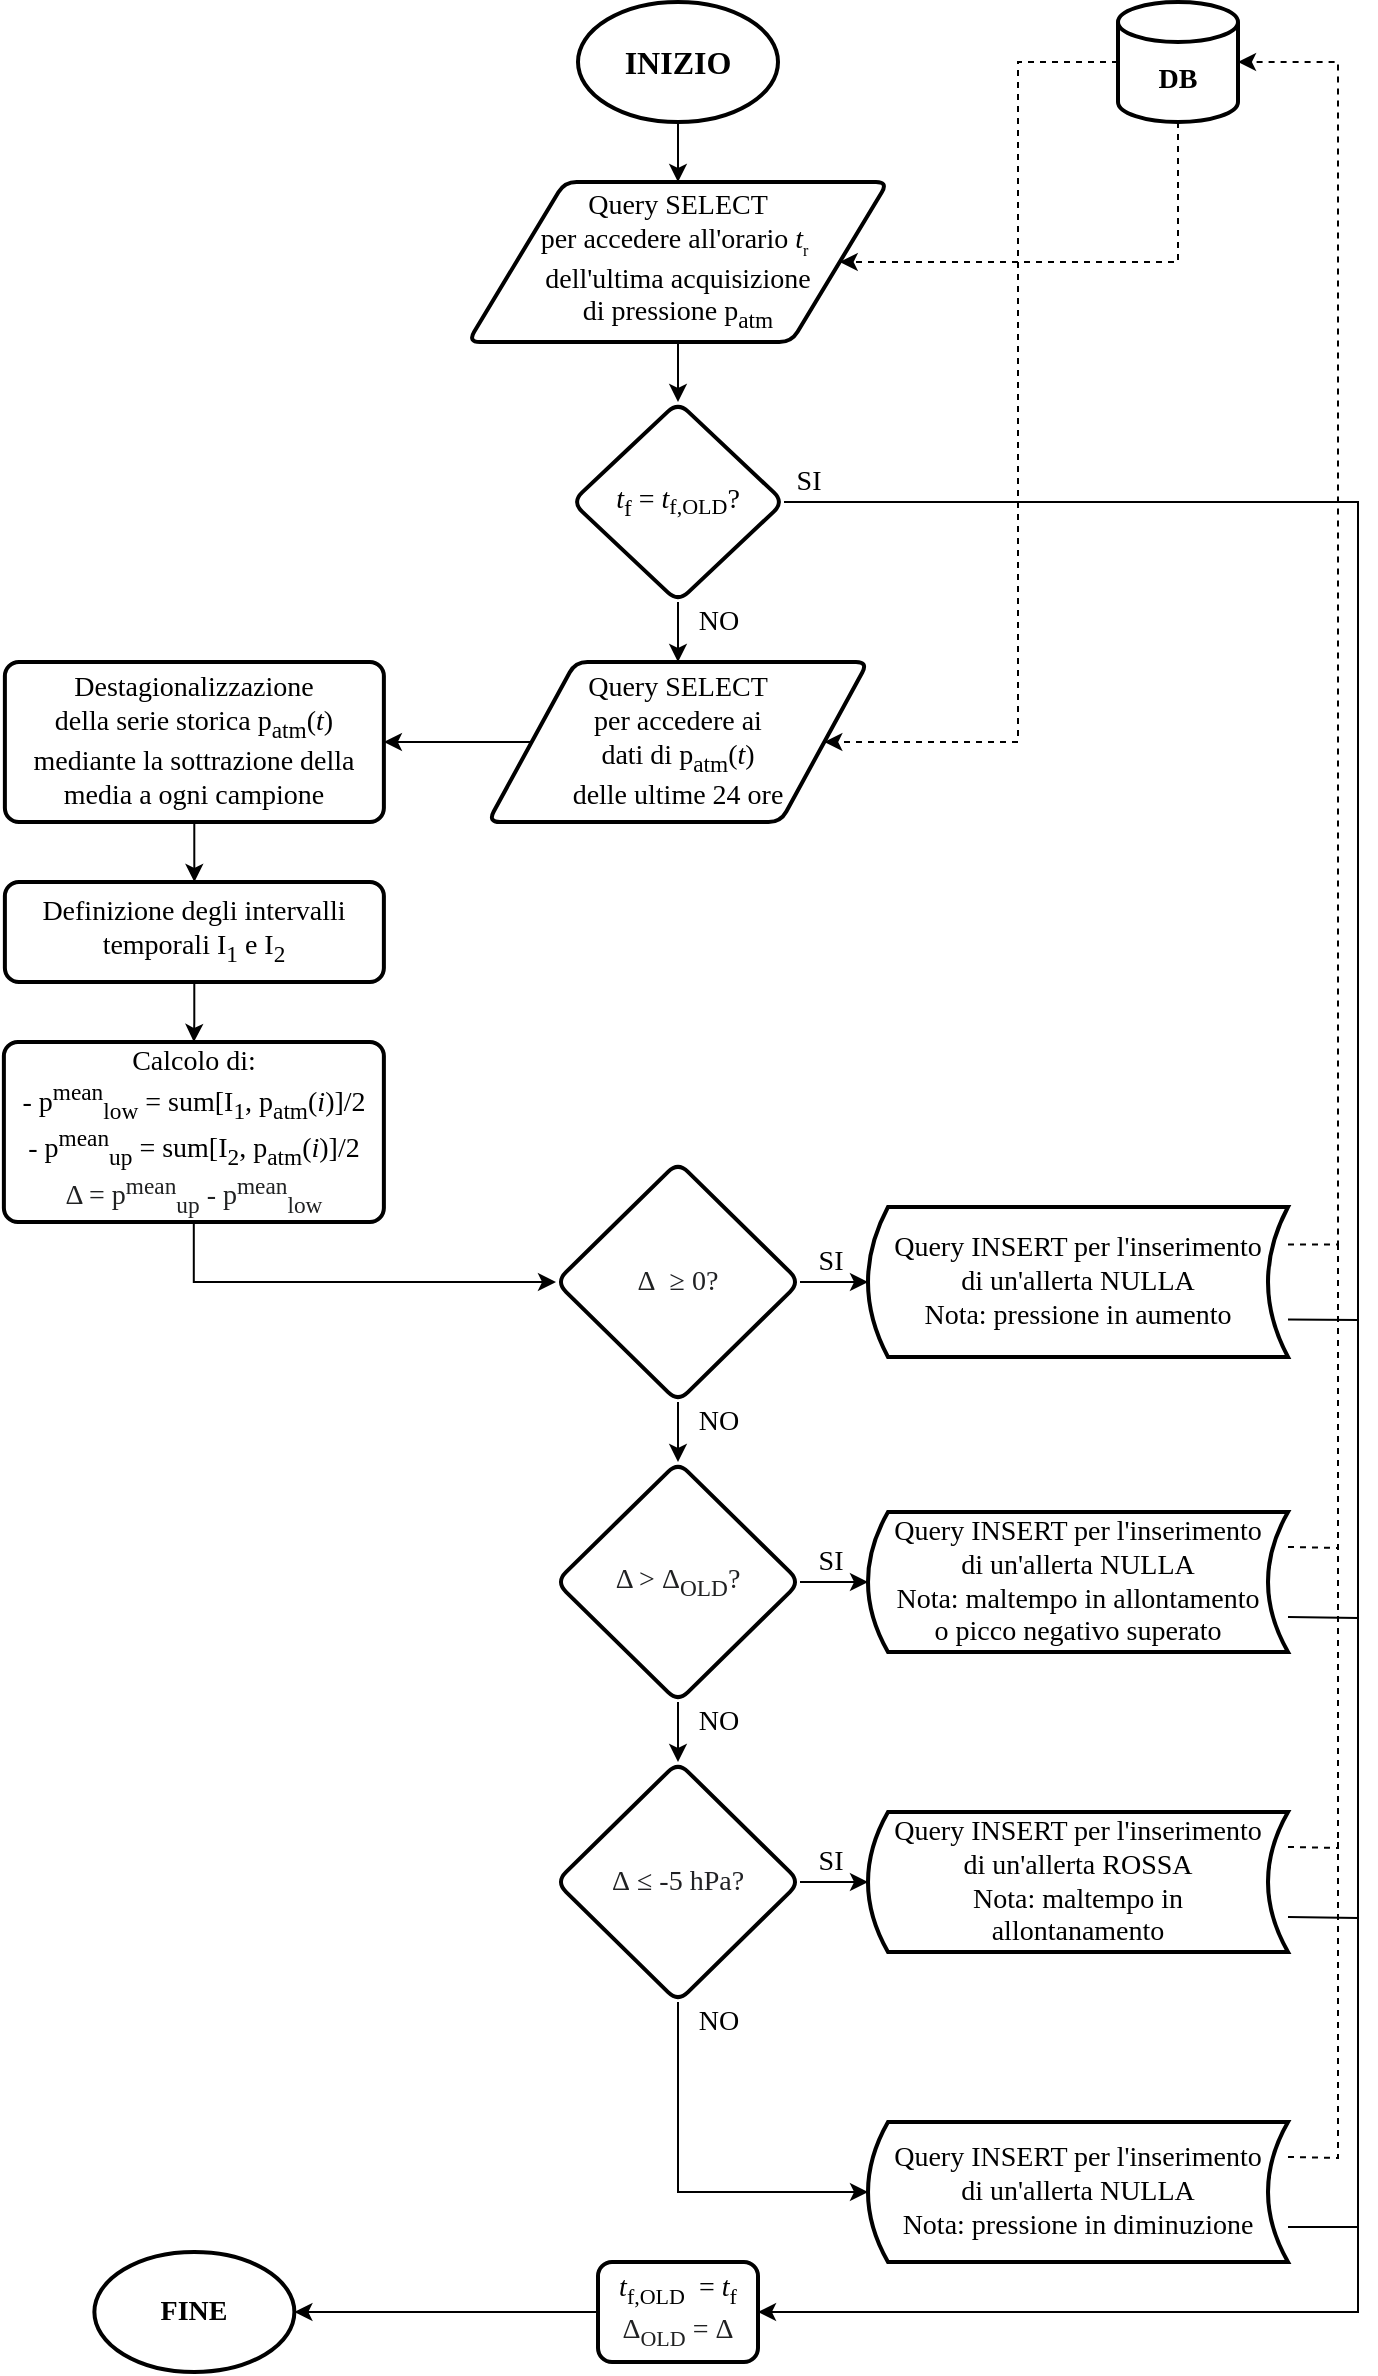 <mxfile version="16.5.1" type="device"><diagram id="pT5pOiQ9adO0YICl3Jg0" name="Page-1"><mxGraphModel dx="1038" dy="689" grid="1" gridSize="10" guides="1" tooltips="1" connect="1" arrows="1" fold="1" page="1" pageScale="1" pageWidth="840" pageHeight="1220" math="1" shadow="0"><root><mxCell id="0"/><mxCell id="1" parent="0"/><mxCell id="qoZtQiTCbEtaxcydee1H-1" style="edgeStyle=orthogonalEdgeStyle;rounded=0;orthogonalLoop=1;jettySize=auto;html=1;entryX=0.5;entryY=0;entryDx=0;entryDy=0;fontSize=8;" parent="1" source="b9Vd27mwzzX-PsxDTFBJ-1" target="b9Vd27mwzzX-PsxDTFBJ-8" edge="1"><mxGeometry relative="1" as="geometry"/></mxCell><mxCell id="b9Vd27mwzzX-PsxDTFBJ-1" value="&lt;font face=&quot;Times New Roman&quot; size=&quot;3&quot;&gt;&lt;b&gt;INIZIO&lt;/b&gt;&lt;/font&gt;" style="strokeWidth=2;html=1;shape=mxgraph.flowchart.start_1;whiteSpace=wrap;" parent="1" vertex="1"><mxGeometry x="370" y="20" width="100" height="60" as="geometry"/></mxCell><mxCell id="qoZtQiTCbEtaxcydee1H-3" style="edgeStyle=orthogonalEdgeStyle;rounded=0;orthogonalLoop=1;jettySize=auto;html=1;entryX=1;entryY=0.5;entryDx=0;entryDy=0;fontFamily=Times New Roman;fontSize=14;dashed=1;" parent="1" source="b9Vd27mwzzX-PsxDTFBJ-2" target="b9Vd27mwzzX-PsxDTFBJ-8" edge="1"><mxGeometry relative="1" as="geometry"><Array as="points"><mxPoint x="670" y="150"/></Array></mxGeometry></mxCell><mxCell id="qoZtQiTCbEtaxcydee1H-4" style="edgeStyle=orthogonalEdgeStyle;rounded=0;orthogonalLoop=1;jettySize=auto;html=1;entryX=1;entryY=0.5;entryDx=0;entryDy=0;fontFamily=Times New Roman;fontSize=14;dashed=1;" parent="1" source="b9Vd27mwzzX-PsxDTFBJ-2" target="b9Vd27mwzzX-PsxDTFBJ-20" edge="1"><mxGeometry relative="1" as="geometry"><Array as="points"><mxPoint x="590" y="50"/><mxPoint x="590" y="390"/></Array></mxGeometry></mxCell><mxCell id="b9Vd27mwzzX-PsxDTFBJ-2" value="&lt;br&gt;&lt;b&gt;DB&lt;/b&gt;" style="strokeWidth=2;html=1;shape=mxgraph.flowchart.database;whiteSpace=wrap;fontFamily=Times New Roman;fontSize=14;" parent="1" vertex="1"><mxGeometry x="640" y="20" width="60" height="60" as="geometry"/></mxCell><mxCell id="b9Vd27mwzzX-PsxDTFBJ-12" style="edgeStyle=orthogonalEdgeStyle;rounded=0;orthogonalLoop=1;jettySize=auto;html=1;entryX=0.5;entryY=0;entryDx=0;entryDy=0;fontFamily=Times New Roman;fontSize=14;" parent="1" source="b9Vd27mwzzX-PsxDTFBJ-8" target="b9Vd27mwzzX-PsxDTFBJ-11" edge="1"><mxGeometry relative="1" as="geometry"/></mxCell><mxCell id="b9Vd27mwzzX-PsxDTFBJ-8" value="Query SELECT &lt;br&gt;per accedere all'orario&amp;nbsp;&lt;i&gt;t&lt;/i&gt;&lt;sub&gt;&lt;font style=&quot;font-size: 8px&quot;&gt;r&lt;/font&gt;&lt;/sub&gt;&amp;nbsp;&lt;br&gt;dell'ultima acquisizione &lt;br&gt;di pressione p&lt;sub&gt;atm&lt;/sub&gt;" style="shape=parallelogram;html=1;strokeWidth=2;perimeter=parallelogramPerimeter;whiteSpace=wrap;rounded=1;arcSize=12;size=0.23;fontFamily=Times New Roman;fontSize=14;" parent="1" vertex="1"><mxGeometry x="315" y="110" width="210" height="80" as="geometry"/></mxCell><mxCell id="b9Vd27mwzzX-PsxDTFBJ-21" style="edgeStyle=orthogonalEdgeStyle;rounded=0;orthogonalLoop=1;jettySize=auto;html=1;exitX=0.5;exitY=1;exitDx=0;exitDy=0;entryX=0.5;entryY=0;entryDx=0;entryDy=0;fontFamily=Times New Roman;fontSize=14;" parent="1" source="b9Vd27mwzzX-PsxDTFBJ-11" target="b9Vd27mwzzX-PsxDTFBJ-20" edge="1"><mxGeometry relative="1" as="geometry"/></mxCell><mxCell id="b9Vd27mwzzX-PsxDTFBJ-11" value="&lt;font face=&quot;Times New Roman&quot;&gt;&lt;span style=&quot;font-size: 14px&quot;&gt;&lt;i&gt;t&lt;/i&gt;&lt;sub&gt;f&lt;/sub&gt; = &lt;/span&gt;&lt;i style=&quot;font-size: 14px&quot;&gt;t&lt;/i&gt;&lt;sub&gt;&lt;font style=&quot;font-size: 11px&quot;&gt;f,OLD&lt;/font&gt;&lt;/sub&gt;&lt;span style=&quot;font-size: 14px&quot;&gt;?&lt;/span&gt;&lt;/font&gt;" style="rhombus;whiteSpace=wrap;html=1;rounded=1;arcSize=14;strokeWidth=2;" parent="1" vertex="1"><mxGeometry x="367" y="220" width="106" height="100" as="geometry"/></mxCell><mxCell id="b9Vd27mwzzX-PsxDTFBJ-19" value="SI" style="text;html=1;align=center;verticalAlign=middle;resizable=0;points=[];autosize=1;strokeColor=none;fillColor=none;fontSize=14;fontFamily=Times New Roman;" parent="1" vertex="1"><mxGeometry x="470" y="250" width="30" height="20" as="geometry"/></mxCell><mxCell id="b9Vd27mwzzX-PsxDTFBJ-25" style="edgeStyle=orthogonalEdgeStyle;rounded=0;orthogonalLoop=1;jettySize=auto;html=1;fontFamily=Times New Roman;fontSize=14;entryX=1;entryY=0.5;entryDx=0;entryDy=0;" parent="1" source="b9Vd27mwzzX-PsxDTFBJ-20" target="b9Vd27mwzzX-PsxDTFBJ-24" edge="1"><mxGeometry relative="1" as="geometry"><mxPoint x="300" y="380" as="targetPoint"/></mxGeometry></mxCell><mxCell id="b9Vd27mwzzX-PsxDTFBJ-20" value="Query SELECT&lt;br&gt;per accedere ai&lt;br&gt;dati di p&lt;sub&gt;atm&lt;/sub&gt;(&lt;i&gt;t&lt;/i&gt;)&lt;br&gt;delle ultime 24 ore" style="shape=parallelogram;html=1;strokeWidth=2;perimeter=parallelogramPerimeter;whiteSpace=wrap;rounded=1;arcSize=12;size=0.23;fontFamily=Times New Roman;fontSize=14;" parent="1" vertex="1"><mxGeometry x="325" y="350" width="190" height="80" as="geometry"/></mxCell><mxCell id="b9Vd27mwzzX-PsxDTFBJ-23" value="NO" style="text;html=1;align=center;verticalAlign=middle;resizable=0;points=[];autosize=1;strokeColor=none;fillColor=none;fontSize=14;fontFamily=Times New Roman;" parent="1" vertex="1"><mxGeometry x="420" y="320" width="40" height="20" as="geometry"/></mxCell><mxCell id="D-IaaTsnG24dK7QZQz-g-1" style="edgeStyle=orthogonalEdgeStyle;rounded=0;orthogonalLoop=1;jettySize=auto;html=1;entryX=0.5;entryY=0;entryDx=0;entryDy=0;" parent="1" source="b9Vd27mwzzX-PsxDTFBJ-24" target="b9Vd27mwzzX-PsxDTFBJ-28" edge="1"><mxGeometry relative="1" as="geometry"/></mxCell><mxCell id="b9Vd27mwzzX-PsxDTFBJ-24" value="Destagionalizzazione&lt;br&gt;della serie storica p&lt;sub&gt;atm&lt;/sub&gt;(&lt;i&gt;t&lt;/i&gt;)&lt;br&gt;mediante la sottrazione della media a ogni campione" style="rounded=1;whiteSpace=wrap;html=1;absoluteArcSize=1;arcSize=14;strokeWidth=2;fontFamily=Times New Roman;fontSize=14;" parent="1" vertex="1"><mxGeometry x="83.44" y="350" width="189.5" height="80" as="geometry"/></mxCell><mxCell id="b9Vd27mwzzX-PsxDTFBJ-31" style="edgeStyle=orthogonalEdgeStyle;rounded=0;orthogonalLoop=1;jettySize=auto;html=1;entryX=0.5;entryY=0;entryDx=0;entryDy=0;fontFamily=Times New Roman;fontSize=11;" parent="1" source="b9Vd27mwzzX-PsxDTFBJ-28" target="b9Vd27mwzzX-PsxDTFBJ-30" edge="1"><mxGeometry relative="1" as="geometry"/></mxCell><mxCell id="b9Vd27mwzzX-PsxDTFBJ-28" value="Definizione degli intervalli temporali I&lt;sub&gt;1&lt;/sub&gt;&amp;nbsp;e I&lt;sub&gt;2&lt;/sub&gt;" style="rounded=1;whiteSpace=wrap;html=1;absoluteArcSize=1;arcSize=14;strokeWidth=2;fontFamily=Times New Roman;fontSize=14;" parent="1" vertex="1"><mxGeometry x="83.44" y="460" width="189.5" height="50" as="geometry"/></mxCell><mxCell id="tvcsHiGKEh_ZxkgHxkE--1" style="edgeStyle=orthogonalEdgeStyle;rounded=0;orthogonalLoop=1;jettySize=auto;html=1;entryX=0;entryY=0.5;entryDx=0;entryDy=0;" parent="1" source="b9Vd27mwzzX-PsxDTFBJ-30" target="b9Vd27mwzzX-PsxDTFBJ-73" edge="1"><mxGeometry relative="1" as="geometry"><Array as="points"><mxPoint x="178" y="660"/></Array></mxGeometry></mxCell><mxCell id="b9Vd27mwzzX-PsxDTFBJ-30" value="Calcolo di:&lt;br&gt;- p&lt;sup&gt;mean&lt;/sup&gt;&lt;sub&gt;low&lt;/sub&gt;&amp;nbsp;= sum[I&lt;sub&gt;1&lt;/sub&gt;, p&lt;sub&gt;atm&lt;/sub&gt;(&lt;i&gt;i&lt;/i&gt;)]/2&lt;br&gt;- p&lt;sup&gt;mean&lt;/sup&gt;&lt;sub&gt;up&lt;/sub&gt;&amp;nbsp;= sum[I&lt;sub&gt;2&lt;/sub&gt;, p&lt;sub&gt;atm&lt;/sub&gt;(&lt;i&gt;i&lt;/i&gt;)]/2&lt;br&gt;&lt;span style=&quot;color: rgb(32 , 33 , 34) ; text-align: left ; background-color: rgb(255 , 255 , 255)&quot;&gt;Δ = p&lt;/span&gt;&lt;sup style=&quot;color: rgb(32 , 33 , 34) ; text-align: left&quot;&gt;mean&lt;/sup&gt;&lt;sub style=&quot;color: rgb(32 , 33 , 34) ; text-align: left&quot;&gt;up&lt;/sub&gt;&lt;span style=&quot;color: rgb(32 , 33 , 34) ; text-align: left ; background-color: rgb(255 , 255 , 255)&quot;&gt;&amp;nbsp;- p&lt;/span&gt;&lt;sup style=&quot;color: rgb(32 , 33 , 34) ; text-align: left&quot;&gt;mean&lt;/sup&gt;&lt;sub style=&quot;color: rgb(32 , 33 , 34) ; text-align: left&quot;&gt;low&lt;/sub&gt;" style="rounded=1;whiteSpace=wrap;html=1;absoluteArcSize=1;arcSize=14;strokeWidth=2;fontFamily=Times New Roman;fontSize=14;" parent="1" vertex="1"><mxGeometry x="82.94" y="540" width="190" height="90" as="geometry"/></mxCell><mxCell id="b9Vd27mwzzX-PsxDTFBJ-58" style="edgeStyle=orthogonalEdgeStyle;rounded=0;orthogonalLoop=1;jettySize=auto;html=1;entryX=0.5;entryY=0;entryDx=0;entryDy=0;fontFamily=Times New Roman;fontSize=14;" parent="1" source="b9Vd27mwzzX-PsxDTFBJ-45" target="b9Vd27mwzzX-PsxDTFBJ-57" edge="1"><mxGeometry relative="1" as="geometry"/></mxCell><mxCell id="qoZtQiTCbEtaxcydee1H-9" style="edgeStyle=orthogonalEdgeStyle;rounded=0;orthogonalLoop=1;jettySize=auto;html=1;entryX=0;entryY=0.5;entryDx=0;entryDy=0;fontFamily=Times New Roman;fontSize=14;" parent="1" source="b9Vd27mwzzX-PsxDTFBJ-45" target="qoZtQiTCbEtaxcydee1H-8" edge="1"><mxGeometry relative="1" as="geometry"/></mxCell><mxCell id="b9Vd27mwzzX-PsxDTFBJ-45" value="&lt;font style=&quot;font-size: 14px&quot;&gt;&lt;span style=&quot;color: rgb(32 , 33 , 34) ; text-align: left ; background-color: rgb(255 , 255 , 255)&quot;&gt;Δ &amp;gt;&lt;/span&gt;&lt;span style=&quot;color: rgb(32 , 33 , 36) ; text-align: left ; background-color: rgb(255 , 255 , 255)&quot;&gt;&amp;nbsp;&lt;/span&gt;&lt;span style=&quot;color: rgb(32 , 33 , 34) ; text-align: left ; background-color: rgb(255 , 255 , 255)&quot;&gt;Δ&lt;/span&gt;&lt;span style=&quot;color: rgb(32 , 33 , 34) ; text-align: left ; background-color: rgb(255 , 255 , 255)&quot;&gt;&lt;sub&gt;OLD&lt;/sub&gt;&lt;/span&gt;&lt;span style=&quot;color: rgb(32 , 33 , 34) ; text-align: left ; background-color: rgb(255 , 255 , 255)&quot;&gt;?&lt;/span&gt;&lt;/font&gt;" style="rhombus;whiteSpace=wrap;html=1;fontSize=11;fontFamily=Times New Roman;rounded=1;arcSize=14;strokeWidth=2;align=center;" parent="1" vertex="1"><mxGeometry x="359" y="750" width="122" height="120" as="geometry"/></mxCell><mxCell id="b9Vd27mwzzX-PsxDTFBJ-51" value="SI" style="text;html=1;align=center;verticalAlign=middle;resizable=0;points=[];autosize=1;strokeColor=none;fillColor=none;fontSize=14;fontFamily=Times New Roman;" parent="1" vertex="1"><mxGeometry x="481" y="790" width="30" height="20" as="geometry"/></mxCell><mxCell id="qoZtQiTCbEtaxcydee1H-12" style="edgeStyle=orthogonalEdgeStyle;rounded=0;orthogonalLoop=1;jettySize=auto;html=1;entryX=0;entryY=0.5;entryDx=0;entryDy=0;fontFamily=Times New Roman;fontSize=14;" parent="1" source="b9Vd27mwzzX-PsxDTFBJ-57" target="D-IaaTsnG24dK7QZQz-g-6" edge="1"><mxGeometry relative="1" as="geometry"><mxPoint x="515" y="959.995" as="targetPoint"/></mxGeometry></mxCell><mxCell id="D-IaaTsnG24dK7QZQz-g-10" style="edgeStyle=orthogonalEdgeStyle;rounded=0;orthogonalLoop=1;jettySize=auto;html=1;entryX=0;entryY=0.5;entryDx=0;entryDy=0;" parent="1" source="b9Vd27mwzzX-PsxDTFBJ-57" target="qoZtQiTCbEtaxcydee1H-16" edge="1"><mxGeometry relative="1" as="geometry"><Array as="points"><mxPoint x="420" y="1115"/></Array></mxGeometry></mxCell><mxCell id="b9Vd27mwzzX-PsxDTFBJ-57" value="&lt;font style=&quot;font-size: 14px&quot;&gt;&lt;span style=&quot;color: rgb(32 , 33 , 34) ; text-align: left ; background-color: rgb(255 , 255 , 255)&quot;&gt;Δ&amp;nbsp;&lt;/span&gt;&lt;span style=&quot;color: rgb(32 , 33 , 36) ; text-align: left ; background-color: rgb(255 , 255 , 255)&quot;&gt;≤ -5 hPa?&lt;/span&gt;&lt;/font&gt;" style="rhombus;whiteSpace=wrap;html=1;fontSize=11;fontFamily=Times New Roman;rounded=1;arcSize=14;strokeWidth=2;align=center;" parent="1" vertex="1"><mxGeometry x="359" y="900" width="122" height="120" as="geometry"/></mxCell><mxCell id="b9Vd27mwzzX-PsxDTFBJ-61" value="NO" style="text;html=1;align=center;verticalAlign=middle;resizable=0;points=[];autosize=1;strokeColor=none;fillColor=none;fontSize=14;fontFamily=Times New Roman;" parent="1" vertex="1"><mxGeometry x="420" y="870" width="40" height="20" as="geometry"/></mxCell><mxCell id="b9Vd27mwzzX-PsxDTFBJ-62" value="SI" style="text;html=1;align=center;verticalAlign=middle;resizable=0;points=[];autosize=1;strokeColor=none;fillColor=none;fontSize=14;fontFamily=Times New Roman;" parent="1" vertex="1"><mxGeometry x="481" y="940" width="30" height="20" as="geometry"/></mxCell><mxCell id="b9Vd27mwzzX-PsxDTFBJ-72" value="NO" style="text;html=1;align=center;verticalAlign=middle;resizable=0;points=[];autosize=1;strokeColor=none;fillColor=none;fontSize=14;fontFamily=Times New Roman;" parent="1" vertex="1"><mxGeometry x="420" y="1020" width="40" height="20" as="geometry"/></mxCell><mxCell id="D-IaaTsnG24dK7QZQz-g-3" style="edgeStyle=orthogonalEdgeStyle;rounded=0;orthogonalLoop=1;jettySize=auto;html=1;entryX=0.5;entryY=0;entryDx=0;entryDy=0;" parent="1" source="b9Vd27mwzzX-PsxDTFBJ-73" target="b9Vd27mwzzX-PsxDTFBJ-45" edge="1"><mxGeometry relative="1" as="geometry"/></mxCell><mxCell id="D-IaaTsnG24dK7QZQz-g-4" style="edgeStyle=orthogonalEdgeStyle;rounded=0;orthogonalLoop=1;jettySize=auto;html=1;entryX=0;entryY=0.5;entryDx=0;entryDy=0;" parent="1" source="b9Vd27mwzzX-PsxDTFBJ-73" target="D-IaaTsnG24dK7QZQz-g-5" edge="1"><mxGeometry relative="1" as="geometry"><mxPoint x="525" y="660" as="targetPoint"/></mxGeometry></mxCell><mxCell id="b9Vd27mwzzX-PsxDTFBJ-73" value="&lt;font&gt;&lt;span style=&quot;color: rgb(32 , 33 , 34) ; text-align: left ; background-color: rgb(255 , 255 , 255)&quot;&gt;&lt;font style=&quot;font-size: 14px&quot;&gt;Δ&lt;/font&gt;&lt;span style=&quot;font-size: 14px&quot;&gt;&amp;nbsp;&amp;nbsp;&lt;/span&gt;&lt;/span&gt;&lt;span style=&quot;font-size: 14px ; color: rgb(32 , 33 , 36) ; text-align: left ; background-color: rgb(255 , 255 , 255)&quot;&gt;≥ 0?&lt;/span&gt;&lt;/font&gt;" style="rhombus;whiteSpace=wrap;html=1;fontSize=11;fontFamily=Times New Roman;rounded=1;arcSize=14;strokeWidth=2;align=center;" parent="1" vertex="1"><mxGeometry x="359" y="600" width="122" height="120" as="geometry"/></mxCell><mxCell id="b9Vd27mwzzX-PsxDTFBJ-80" value="SI" style="text;html=1;align=center;verticalAlign=middle;resizable=0;points=[];autosize=1;strokeColor=none;fillColor=none;fontSize=14;fontFamily=Times New Roman;" parent="1" vertex="1"><mxGeometry x="481" y="640" width="30" height="20" as="geometry"/></mxCell><mxCell id="b9Vd27mwzzX-PsxDTFBJ-81" value="NO" style="text;html=1;align=center;verticalAlign=middle;resizable=0;points=[];autosize=1;strokeColor=none;fillColor=none;fontSize=14;fontFamily=Times New Roman;" parent="1" vertex="1"><mxGeometry x="420" y="720" width="40" height="20" as="geometry"/></mxCell><mxCell id="D-IaaTsnG24dK7QZQz-g-9" style="edgeStyle=orthogonalEdgeStyle;rounded=0;orthogonalLoop=1;jettySize=auto;html=1;entryX=1;entryY=0.5;entryDx=0;entryDy=0;entryPerimeter=0;" parent="1" source="b9Vd27mwzzX-PsxDTFBJ-83" target="qoZtQiTCbEtaxcydee1H-21" edge="1"><mxGeometry relative="1" as="geometry"/></mxCell><mxCell id="b9Vd27mwzzX-PsxDTFBJ-83" value="&lt;font&gt;&lt;i style=&quot;font-size: 14px&quot;&gt;t&lt;/i&gt;&lt;font style=&quot;vertical-align: sub ; font-size: 11px&quot;&gt;f,OLD&lt;/font&gt;&lt;font style=&quot;font-size: 14px ; vertical-align: sub&quot;&gt;&amp;nbsp;&lt;/font&gt;&lt;font&gt;&lt;sub style=&quot;font-size: 14px&quot;&gt;&amp;nbsp;&lt;/sub&gt;=&amp;nbsp;&lt;i style=&quot;font-size: 14px&quot;&gt;t&lt;/i&gt;&lt;sub&gt;&lt;font style=&quot;font-size: 11px&quot;&gt;f&lt;/font&gt;&lt;br&gt;&lt;/sub&gt;&lt;font style=&quot;font-size: 14px&quot;&gt;&amp;nbsp;&lt;/font&gt;&lt;/font&gt;&lt;span style=&quot;color: rgb(32 , 33 , 34) ; text-align: left ; background-color: rgb(255 , 255 , 255)&quot;&gt;Δ&lt;sub&gt;&lt;font style=&quot;font-size: 11px&quot;&gt;OLD&lt;/font&gt;&lt;/sub&gt;&amp;nbsp;=&amp;nbsp;&lt;/span&gt;&lt;span style=&quot;font-size: 14px ; color: rgb(32 , 33 , 34) ; text-align: left ; background-color: rgb(255 , 255 , 255)&quot;&gt;Δ&amp;nbsp;&lt;/span&gt;&lt;/font&gt;" style="rounded=1;whiteSpace=wrap;html=1;absoluteArcSize=1;arcSize=14;strokeWidth=2;fontFamily=Times New Roman;fontSize=14;" parent="1" vertex="1"><mxGeometry x="380" y="1150" width="80" height="50" as="geometry"/></mxCell><mxCell id="qoZtQiTCbEtaxcydee1H-8" value="Query INSERT per l'inserimento &lt;br&gt;di un'allerta NULLA&lt;br&gt;Nota: maltempo in allontamento &lt;br&gt;o picco negativo superato" style="shape=dataStorage;whiteSpace=wrap;html=1;fixedSize=1;fontFamily=Times New Roman;fontSize=14;size=10;strokeWidth=2;" parent="1" vertex="1"><mxGeometry x="515" y="775" width="210" height="70" as="geometry"/></mxCell><mxCell id="D-IaaTsnG24dK7QZQz-g-8" style="edgeStyle=orthogonalEdgeStyle;rounded=0;orthogonalLoop=1;jettySize=auto;html=1;exitX=1;exitY=0.75;exitDx=0;exitDy=0;entryX=1;entryY=0.5;entryDx=0;entryDy=0;" parent="1" source="qoZtQiTCbEtaxcydee1H-16" target="b9Vd27mwzzX-PsxDTFBJ-83" edge="1"><mxGeometry relative="1" as="geometry"><Array as="points"><mxPoint x="760" y="1133"/><mxPoint x="760" y="1175"/></Array></mxGeometry></mxCell><mxCell id="qoZtQiTCbEtaxcydee1H-16" value="Query INSERT per l'inserimento &lt;br&gt;di un'allerta NULLA&lt;br&gt;Nota: pressione in diminuzione" style="shape=dataStorage;whiteSpace=wrap;html=1;fixedSize=1;fontFamily=Times New Roman;fontSize=14;size=10;strokeWidth=2;" parent="1" vertex="1"><mxGeometry x="515" y="1080" width="210" height="70" as="geometry"/></mxCell><mxCell id="qoZtQiTCbEtaxcydee1H-21" value="&lt;b&gt;FINE&lt;/b&gt;" style="strokeWidth=2;html=1;shape=mxgraph.flowchart.start_1;whiteSpace=wrap;fontFamily=Times New Roman;fontSize=14;" parent="1" vertex="1"><mxGeometry x="128.19" y="1145" width="100" height="60" as="geometry"/></mxCell><mxCell id="D-IaaTsnG24dK7QZQz-g-14" style="edgeStyle=orthogonalEdgeStyle;rounded=0;orthogonalLoop=1;jettySize=auto;html=1;exitX=1;exitY=0.25;exitDx=0;exitDy=0;dashed=1;entryX=1;entryY=0.5;entryDx=0;entryDy=0;entryPerimeter=0;" parent="1" source="D-IaaTsnG24dK7QZQz-g-5" target="b9Vd27mwzzX-PsxDTFBJ-2" edge="1"><mxGeometry relative="1" as="geometry"><mxPoint x="740" y="48.815" as="targetPoint"/><Array as="points"><mxPoint x="750" y="641"/><mxPoint x="750" y="50"/></Array></mxGeometry></mxCell><mxCell id="D-IaaTsnG24dK7QZQz-g-5" value="&lt;span&gt;Query INSERT per l'inserimento&lt;/span&gt;&lt;br&gt;&lt;span&gt;di un'allerta NULLA&lt;/span&gt;&lt;br&gt;&lt;span&gt;Nota: pressione in aumento&lt;/span&gt;" style="shape=dataStorage;whiteSpace=wrap;html=1;fixedSize=1;fontFamily=Times New Roman;fontSize=14;size=10;strokeWidth=2;" parent="1" vertex="1"><mxGeometry x="515" y="622.5" width="210" height="75" as="geometry"/></mxCell><mxCell id="D-IaaTsnG24dK7QZQz-g-6" value="&lt;span&gt;Query INSERT per l'inserimento&lt;/span&gt;&lt;br&gt;&lt;span&gt;di un'allerta ROSSA&lt;/span&gt;&lt;br&gt;&lt;span&gt;Nota: maltempo in&lt;/span&gt;&lt;br&gt;&lt;span&gt;allontanamento&lt;/span&gt;" style="shape=dataStorage;whiteSpace=wrap;html=1;fixedSize=1;fontFamily=Times New Roman;fontSize=14;size=10;strokeWidth=2;" parent="1" vertex="1"><mxGeometry x="515" y="925" width="210" height="70" as="geometry"/></mxCell><mxCell id="D-IaaTsnG24dK7QZQz-g-11" value="" style="endArrow=none;html=1;rounded=0;exitX=1;exitY=0.75;exitDx=0;exitDy=0;" parent="1" source="D-IaaTsnG24dK7QZQz-g-6" edge="1"><mxGeometry width="50" height="50" relative="1" as="geometry"><mxPoint x="740" y="1110" as="sourcePoint"/><mxPoint x="760" y="1160" as="targetPoint"/><Array as="points"><mxPoint x="760" y="978"/></Array></mxGeometry></mxCell><mxCell id="D-IaaTsnG24dK7QZQz-g-12" value="" style="endArrow=none;html=1;rounded=0;exitX=1;exitY=0.75;exitDx=0;exitDy=0;" parent="1" source="qoZtQiTCbEtaxcydee1H-8" edge="1"><mxGeometry width="50" height="50" relative="1" as="geometry"><mxPoint x="760" y="860" as="sourcePoint"/><mxPoint x="760" y="980" as="targetPoint"/><Array as="points"><mxPoint x="760" y="828"/></Array></mxGeometry></mxCell><mxCell id="D-IaaTsnG24dK7QZQz-g-13" value="" style="endArrow=none;html=1;rounded=0;exitX=1;exitY=0.75;exitDx=0;exitDy=0;" parent="1" source="D-IaaTsnG24dK7QZQz-g-5" edge="1"><mxGeometry width="50" height="50" relative="1" as="geometry"><mxPoint x="730" y="710" as="sourcePoint"/><mxPoint x="760" y="830" as="targetPoint"/><Array as="points"><mxPoint x="760" y="679"/></Array></mxGeometry></mxCell><mxCell id="D-IaaTsnG24dK7QZQz-g-16" value="" style="endArrow=none;dashed=1;html=1;rounded=0;exitX=1;exitY=0.25;exitDx=0;exitDy=0;" parent="1" source="qoZtQiTCbEtaxcydee1H-8" edge="1"><mxGeometry width="50" height="50" relative="1" as="geometry"><mxPoint x="780" y="740" as="sourcePoint"/><mxPoint x="750" y="640" as="targetPoint"/><Array as="points"><mxPoint x="750" y="793"/></Array></mxGeometry></mxCell><mxCell id="D-IaaTsnG24dK7QZQz-g-17" value="" style="endArrow=none;dashed=1;html=1;rounded=0;exitX=1;exitY=0.25;exitDx=0;exitDy=0;" parent="1" source="D-IaaTsnG24dK7QZQz-g-6" edge="1"><mxGeometry width="50" height="50" relative="1" as="geometry"><mxPoint x="780" y="940" as="sourcePoint"/><mxPoint x="750" y="790" as="targetPoint"/><Array as="points"><mxPoint x="750" y="943"/></Array></mxGeometry></mxCell><mxCell id="D-IaaTsnG24dK7QZQz-g-18" value="" style="endArrow=none;dashed=1;html=1;rounded=0;exitX=1;exitY=0.25;exitDx=0;exitDy=0;" parent="1" source="qoZtQiTCbEtaxcydee1H-16" edge="1"><mxGeometry width="50" height="50" relative="1" as="geometry"><mxPoint x="780" y="1100" as="sourcePoint"/><mxPoint x="750" y="940" as="targetPoint"/><Array as="points"><mxPoint x="750" y="1098"/><mxPoint x="750" y="1030"/></Array></mxGeometry></mxCell><mxCell id="D-IaaTsnG24dK7QZQz-g-21" value="" style="endArrow=none;html=1;rounded=0;exitX=1;exitY=0.5;exitDx=0;exitDy=0;" parent="1" source="b9Vd27mwzzX-PsxDTFBJ-11" edge="1"><mxGeometry width="50" height="50" relative="1" as="geometry"><mxPoint x="640" y="540" as="sourcePoint"/><mxPoint x="760" y="680" as="targetPoint"/><Array as="points"><mxPoint x="760" y="270"/></Array></mxGeometry></mxCell></root></mxGraphModel></diagram></mxfile>